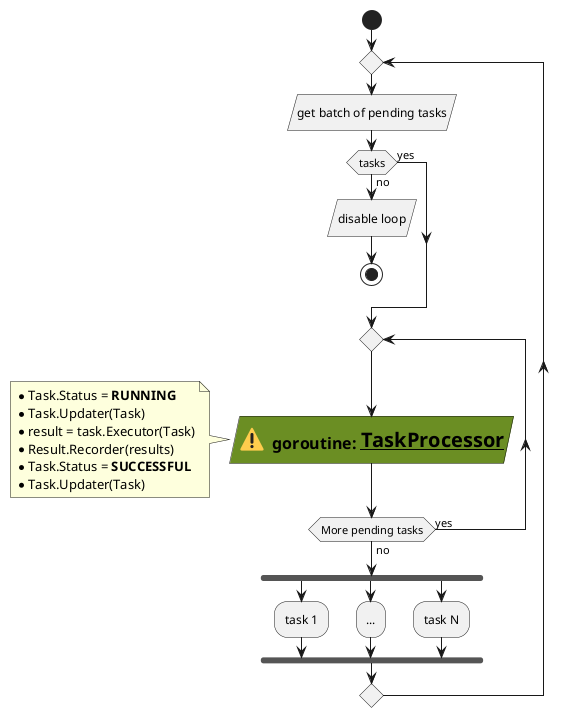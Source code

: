 @startuml
start
repeat
:get batch of pending tasks/
if(tasks) then (no)
:disable loop/
stop
else (yes)
endif
repeat
  #OliveDrab:= <:warning:>  goroutine: __TaskProcessor__ /
  note left
    * Task.Status = <b>RUNNING</b>
    * Task.Updater(Task)
    * result = task.Executor(Task)
    * Result.Recorder(results)
    * Task.Status = <b>SUCCESSFUL</b>
    * Task.Updater(Task)
  end note
repeat while (More pending tasks) is (yes) not (no)

fork
    :task 1;
fork again
    :...;
fork again
    :task N;
end fork
repeat while ()

@enduml